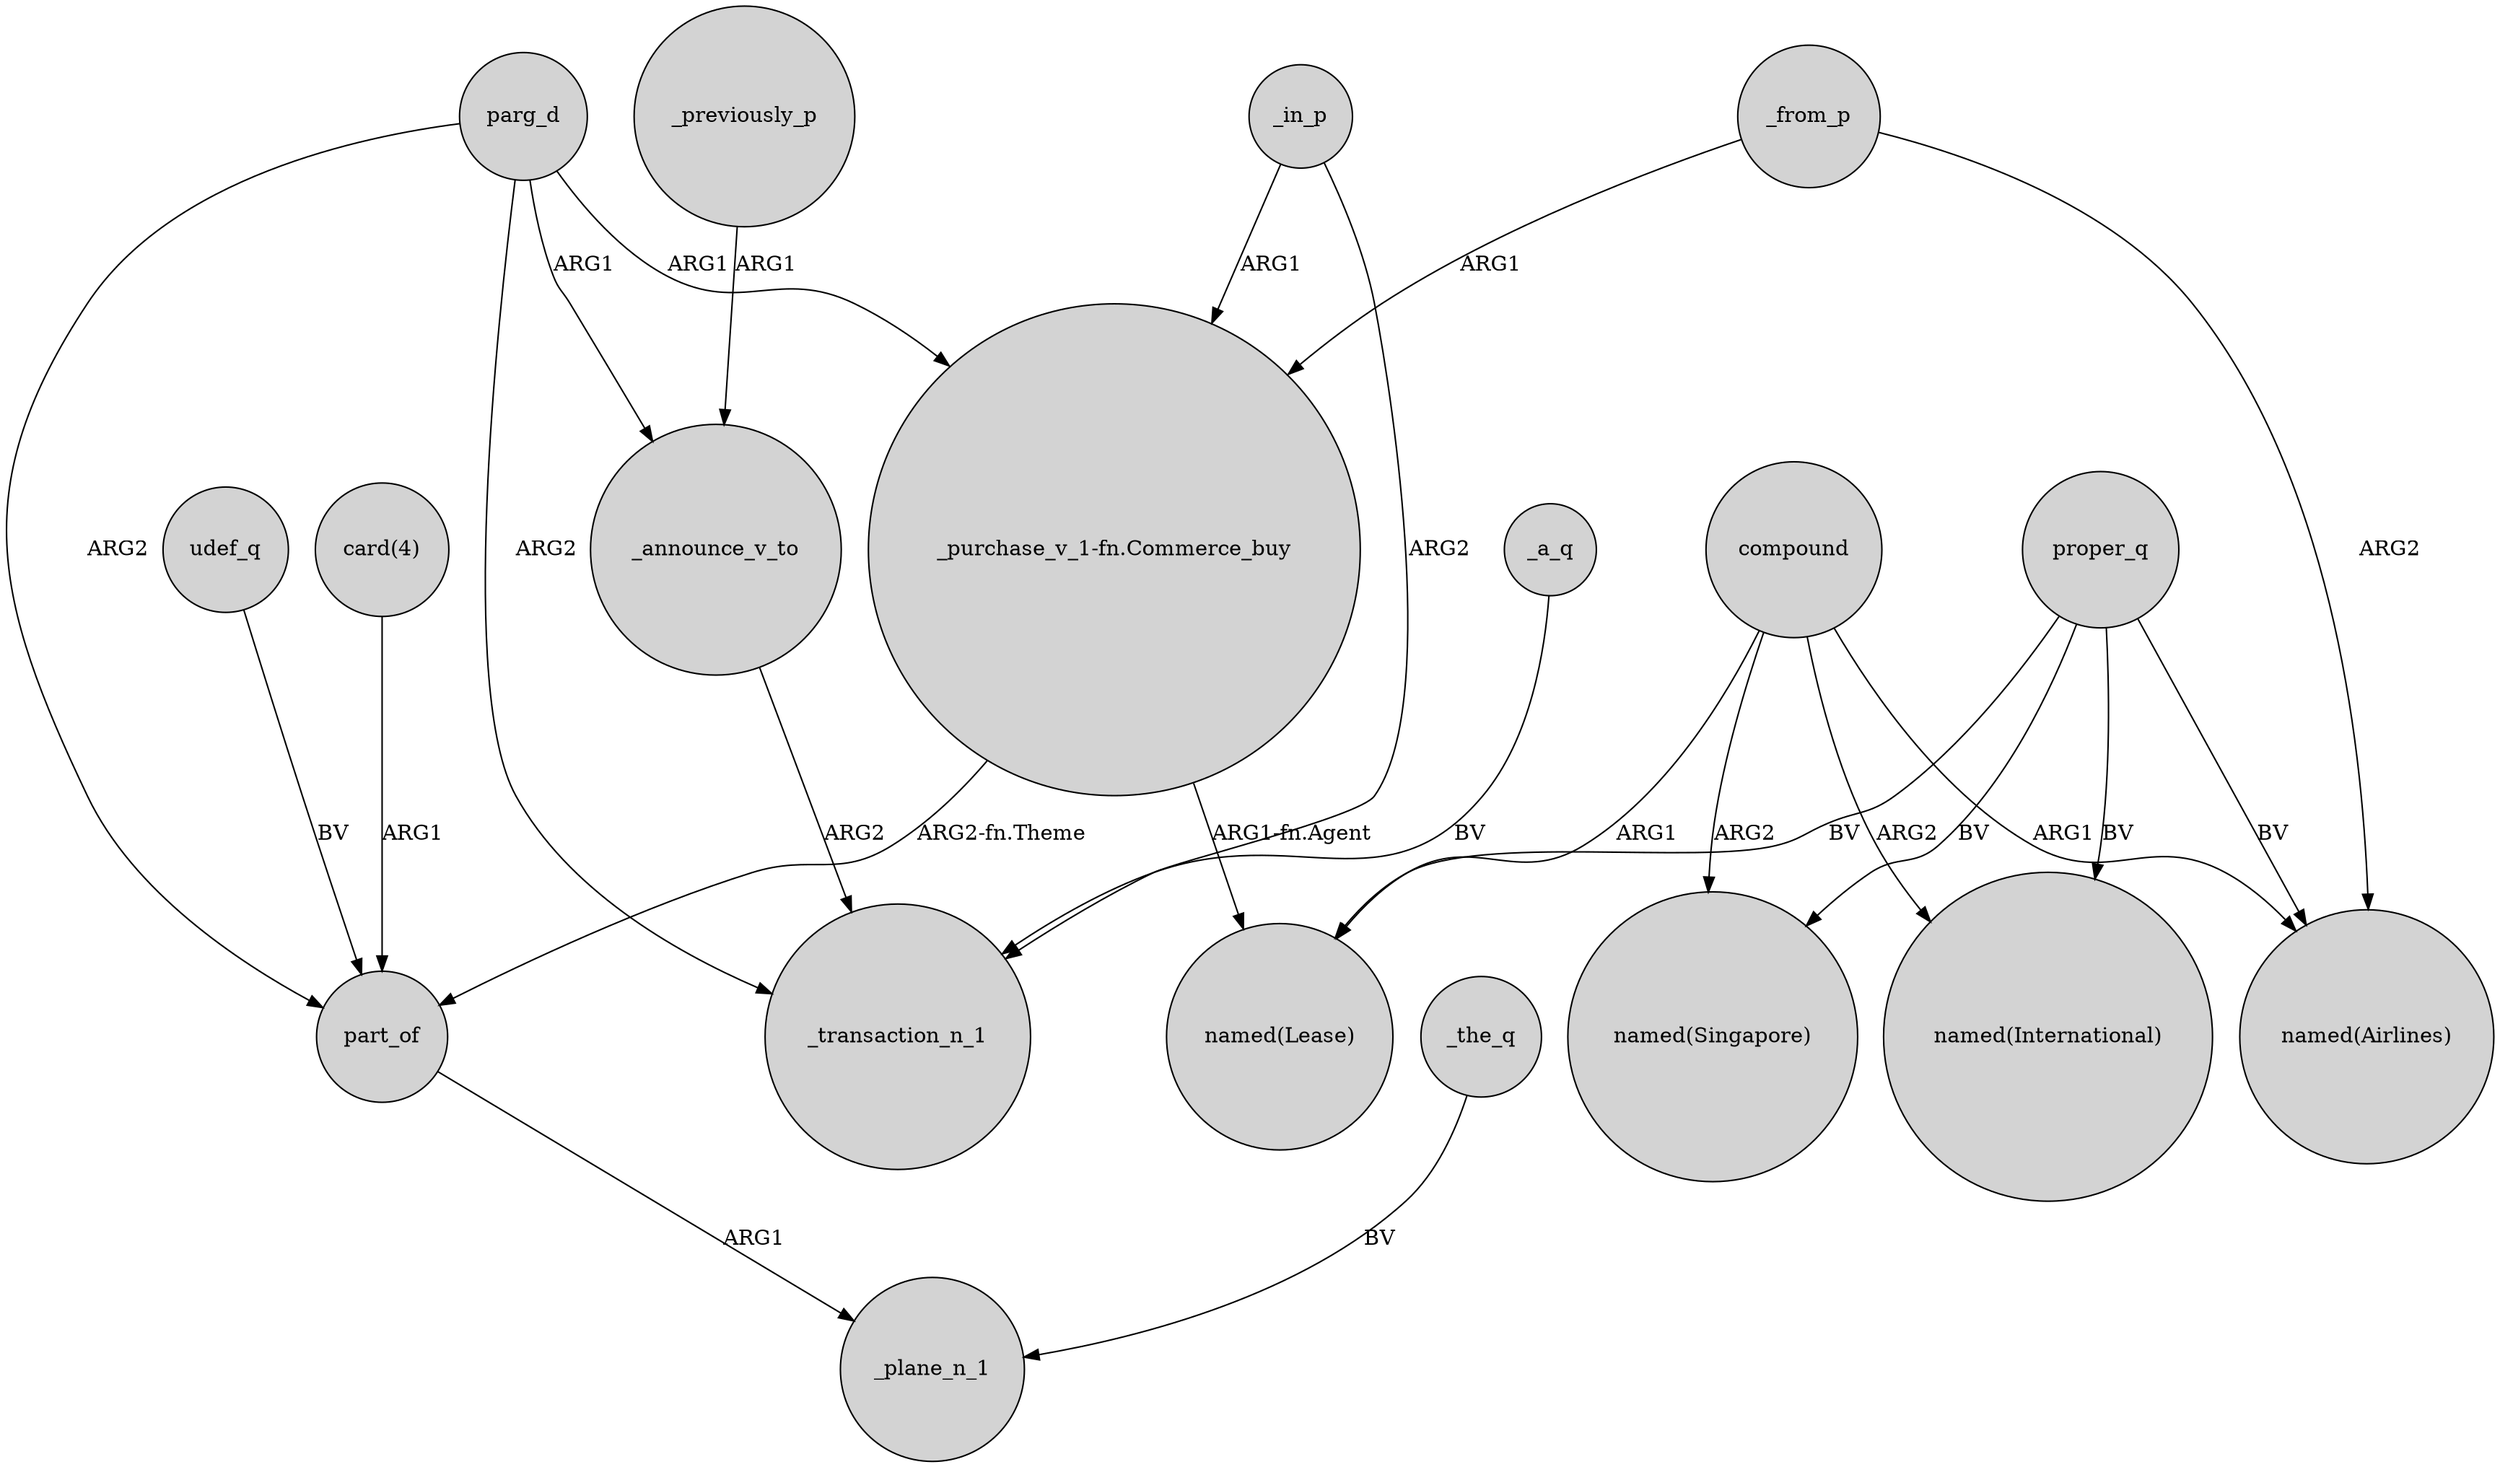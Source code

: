 digraph {
	node [shape=circle style=filled]
	_from_p -> "_purchase_v_1-fn.Commerce_buy" [label=ARG1]
	udef_q -> part_of [label=BV]
	compound -> "named(Lease)" [label=ARG1]
	"_purchase_v_1-fn.Commerce_buy" -> "named(Lease)" [label="ARG1-fn.Agent"]
	_announce_v_to -> _transaction_n_1 [label=ARG2]
	compound -> "named(Singapore)" [label=ARG2]
	"_purchase_v_1-fn.Commerce_buy" -> part_of [label="ARG2-fn.Theme"]
	compound -> "named(Airlines)" [label=ARG1]
	parg_d -> _transaction_n_1 [label=ARG2]
	_in_p -> _transaction_n_1 [label=ARG2]
	part_of -> _plane_n_1 [label=ARG1]
	_a_q -> _transaction_n_1 [label=BV]
	_the_q -> _plane_n_1 [label=BV]
	_in_p -> "_purchase_v_1-fn.Commerce_buy" [label=ARG1]
	_from_p -> "named(Airlines)" [label=ARG2]
	_previously_p -> _announce_v_to [label=ARG1]
	parg_d -> "_purchase_v_1-fn.Commerce_buy" [label=ARG1]
	parg_d -> _announce_v_to [label=ARG1]
	proper_q -> "named(Singapore)" [label=BV]
	proper_q -> "named(Lease)" [label=BV]
	compound -> "named(International)" [label=ARG2]
	proper_q -> "named(Airlines)" [label=BV]
	parg_d -> part_of [label=ARG2]
	"card(4)" -> part_of [label=ARG1]
	proper_q -> "named(International)" [label=BV]
}

